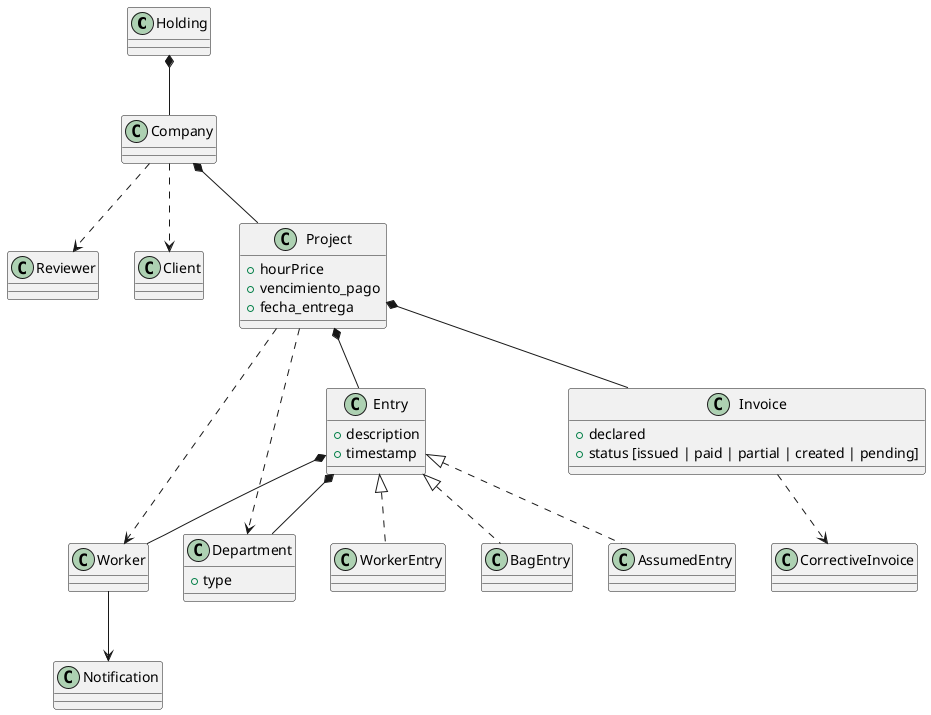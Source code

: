 @startuml
  class Holding
  class Worker
  class Reviewer
  class Client
  class Company
  class Notification
  class Project{
    + hourPrice
    + vencimiento_pago
    + fecha_entrega
  }
  class Department{
    + type
  }
  class Entry{
    + description
    + timestamp
  }
  class WorkerEntry implements Entry
  class BagEntry implements Entry
  class AssumedEntry implements Entry
  class Invoice{
    + declared
    + status [issued | paid | partial | created | pending]
  }
  class CorrectiveInvoice
  
  
  Holding *-- Company
  Company *-- Project
  Company ..> Client
  Company ..> Reviewer
  Project ..> Department
  Project ..> Worker
  Project *-- Entry
  Entry *-- Worker
  Entry *-- Department
  Project *-- Invoice
  Worker --> Notification
  Invoice ..> CorrectiveInvoice
@enduml